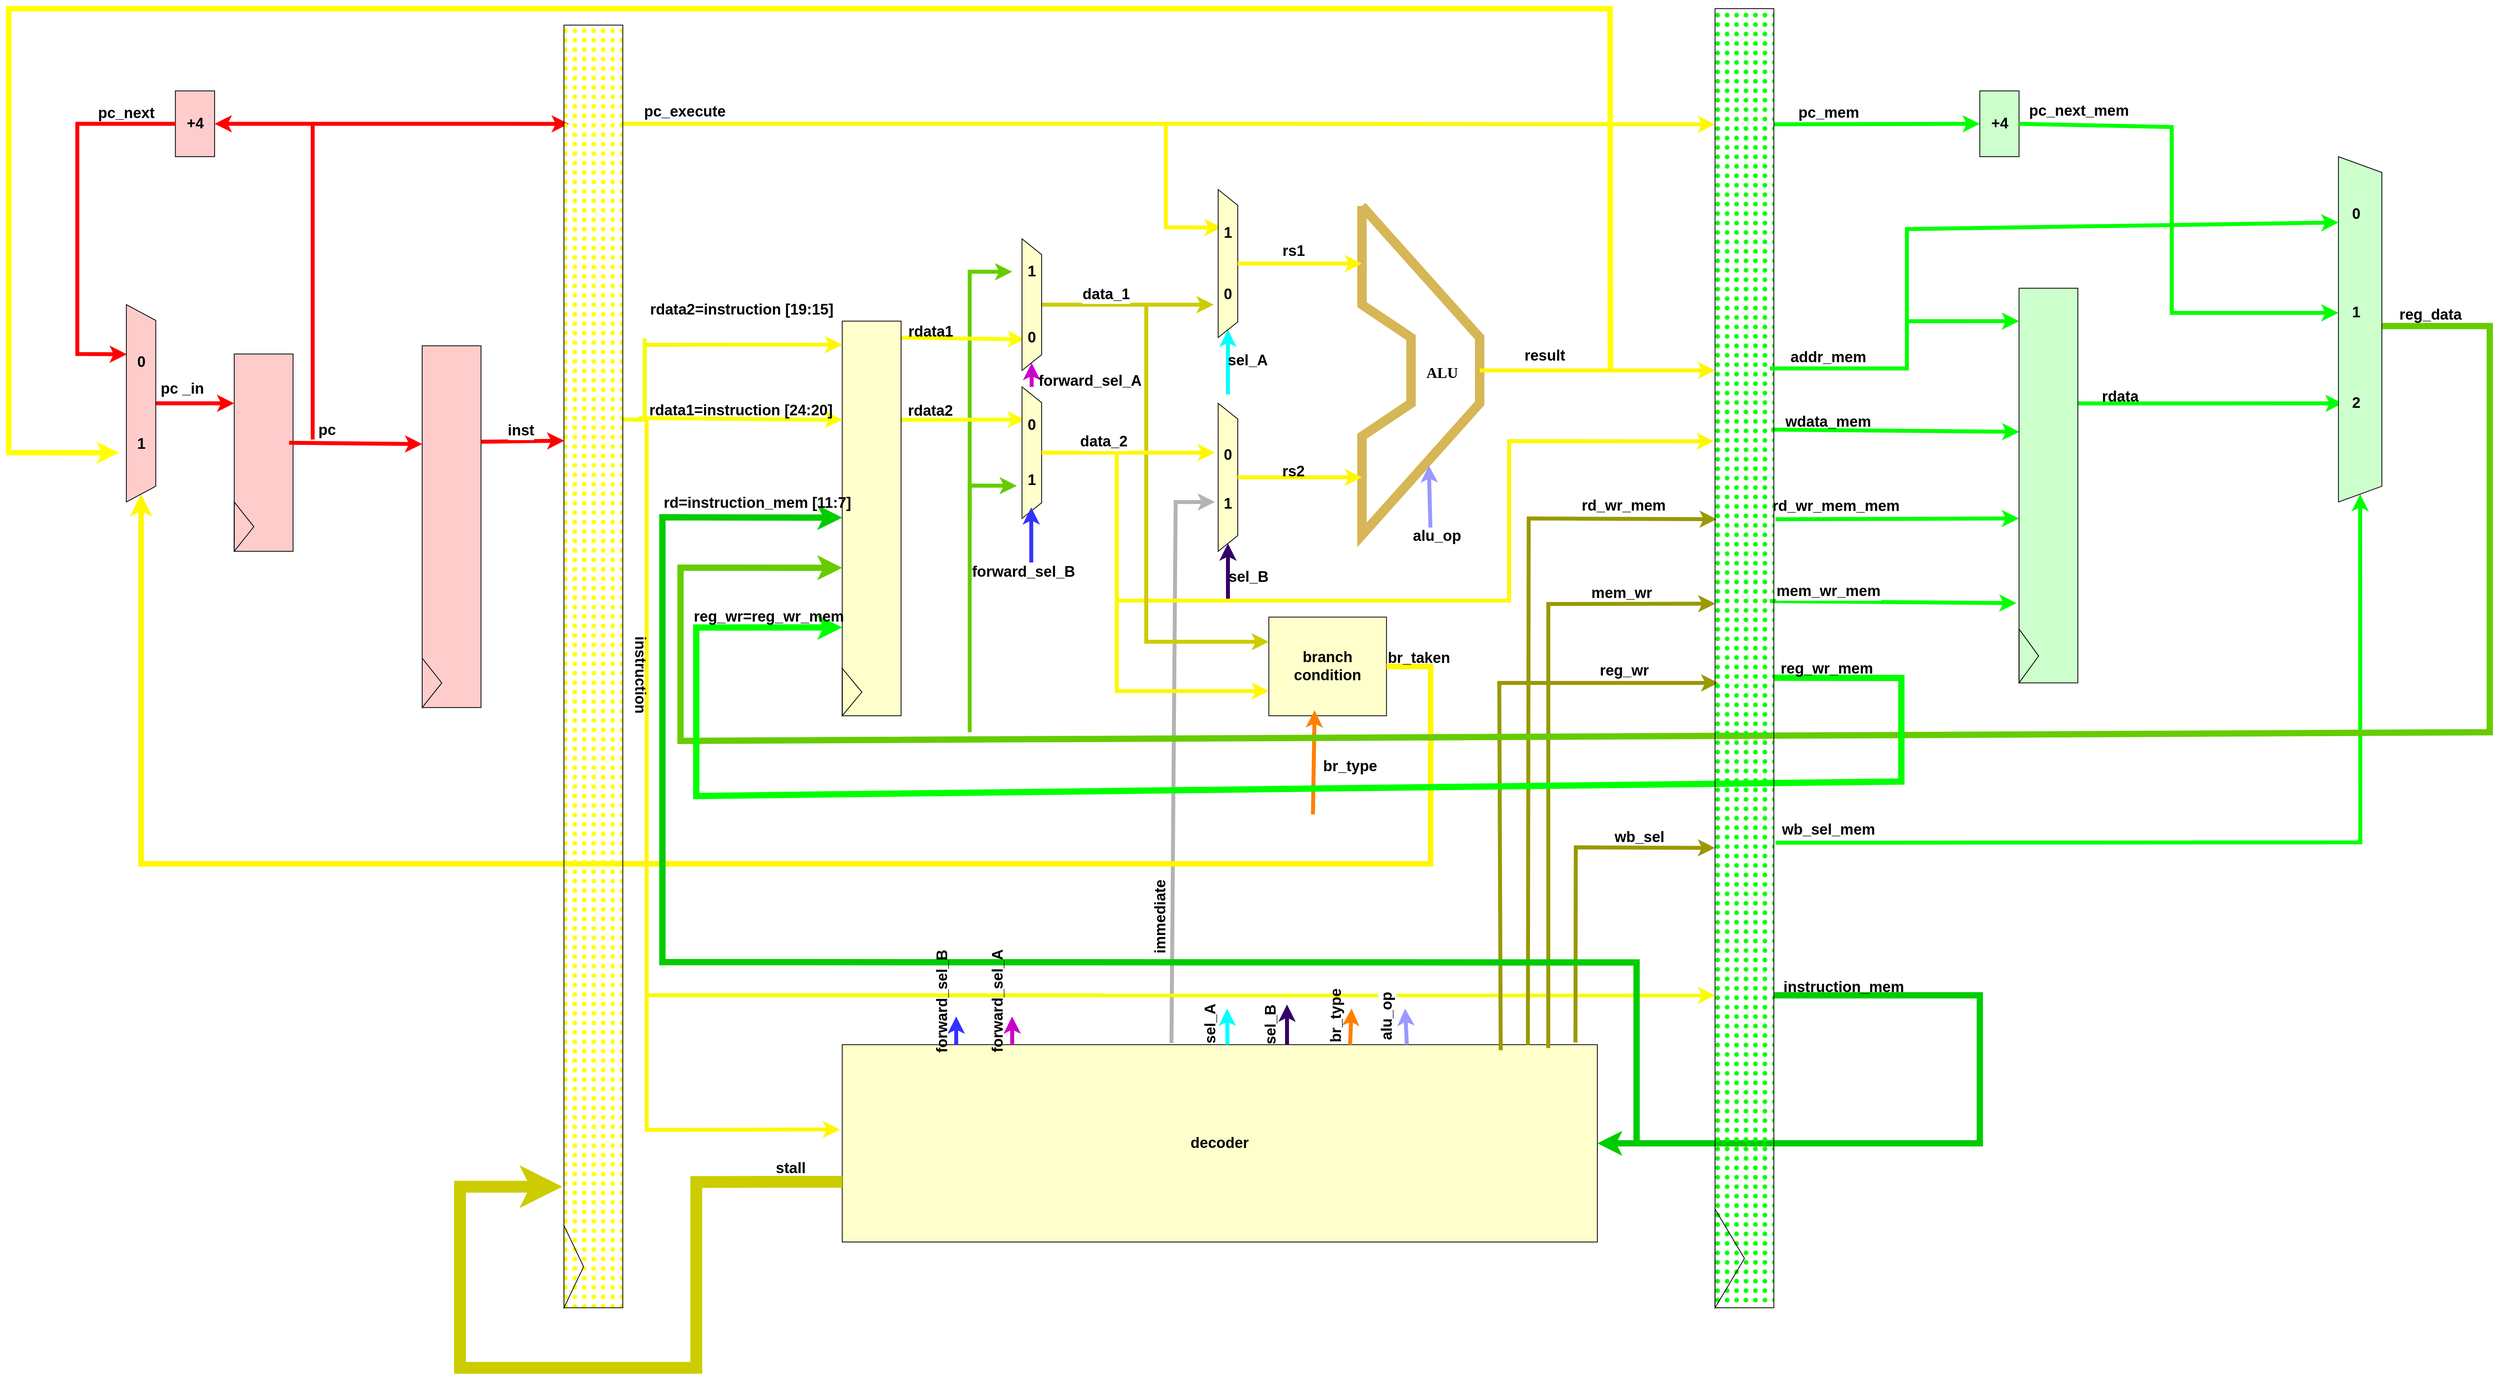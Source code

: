 <mxfile version="26.0.16">
  <diagram name="Page-1" id="EtMnzcgHfZz5ty_XabEl">
    <mxGraphModel dx="3620" dy="2247" grid="0" gridSize="10" guides="1" tooltips="1" connect="1" arrows="1" fold="1" page="1" pageScale="1" pageWidth="850" pageHeight="1100" background="none" math="0" shadow="0">
      <root>
        <mxCell id="0" />
        <mxCell id="1" parent="0" />
        <mxCell id="Np-ABr15ij-Jm8Wm-Wb1-212" value="" style="group" vertex="1" connectable="0" parent="1">
          <mxGeometry x="-1517" y="-708" width="3150" height="1726.2" as="geometry" />
        </mxCell>
        <mxCell id="Np-ABr15ij-Jm8Wm-Wb1-144" value="" style="endArrow=classic;html=1;rounded=0;entryX=1;entryY=0.5;entryDx=0;entryDy=0;strokeColor=#00FFFF;strokeWidth=5;fontSize=19;fontStyle=1" edge="1" parent="Np-ABr15ij-Jm8Wm-Wb1-212" target="Np-ABr15ij-Jm8Wm-Wb1-72">
          <mxGeometry width="50" height="50" relative="1" as="geometry">
            <mxPoint x="1548" y="490" as="sourcePoint" />
            <mxPoint x="1493" y="600" as="targetPoint" />
          </mxGeometry>
        </mxCell>
        <mxCell id="Np-ABr15ij-Jm8Wm-Wb1-163" value="sel_A" style="edgeLabel;align=center;verticalAlign=middle;resizable=0;points=[];labelBackgroundColor=none;fontSize=19;fontStyle=1;container=0;" vertex="1" connectable="0" parent="Np-ABr15ij-Jm8Wm-Wb1-144">
          <mxGeometry x="0.07" y="-6" relative="1" as="geometry">
            <mxPoint x="19" y="-2" as="offset" />
          </mxGeometry>
        </mxCell>
        <mxCell id="Np-ABr15ij-Jm8Wm-Wb1-145" value="" style="endArrow=classic;html=1;rounded=0;entryX=1;entryY=0.5;entryDx=0;entryDy=0;strokeColor=#330066;strokeWidth=5;fontSize=19;fontStyle=1" edge="1" parent="Np-ABr15ij-Jm8Wm-Wb1-212" target="Np-ABr15ij-Jm8Wm-Wb1-86">
          <mxGeometry width="50" height="50" relative="1" as="geometry">
            <mxPoint x="1548" y="750" as="sourcePoint" />
            <mxPoint x="1493" y="600" as="targetPoint" />
          </mxGeometry>
        </mxCell>
        <mxCell id="Np-ABr15ij-Jm8Wm-Wb1-165" value="sel_B" style="edgeLabel;align=center;verticalAlign=middle;resizable=0;points=[];fontSize=19;fontStyle=1;labelBackgroundColor=none;container=0;" vertex="1" connectable="0" parent="Np-ABr15ij-Jm8Wm-Wb1-145">
          <mxGeometry x="-0.155" y="-1" relative="1" as="geometry">
            <mxPoint x="25" y="-1" as="offset" />
          </mxGeometry>
        </mxCell>
        <mxCell id="Np-ABr15ij-Jm8Wm-Wb1-14" value="+4" style="rounded=0;whiteSpace=wrap;html=1;fillColor=#FFCCCC;container=0;fontSize=19;fontStyle=1" vertex="1" parent="Np-ABr15ij-Jm8Wm-Wb1-212">
          <mxGeometry x="211.66" y="104.43" width="49.802" height="83.544" as="geometry" />
        </mxCell>
        <mxCell id="Np-ABr15ij-Jm8Wm-Wb1-15" value="" style="endArrow=classic;html=1;rounded=0;entryX=1;entryY=0.5;entryDx=0;entryDy=0;strokeColor=light-dark(#FF0000,#EDEDED);strokeWidth=5;fontSize=19;fontStyle=1" edge="1" parent="Np-ABr15ij-Jm8Wm-Wb1-212" target="Np-ABr15ij-Jm8Wm-Wb1-14">
          <mxGeometry width="50" height="50" relative="1" as="geometry">
            <mxPoint x="385.968" y="547.215" as="sourcePoint" />
            <mxPoint x="460.672" y="480.38" as="targetPoint" />
            <Array as="points">
              <mxPoint x="385.968" y="547.215" />
              <mxPoint x="385.968" y="146.203" />
            </Array>
          </mxGeometry>
        </mxCell>
        <mxCell id="Np-ABr15ij-Jm8Wm-Wb1-8" value="" style="endArrow=classic;html=1;rounded=0;exitX=0;exitY=0.5;exitDx=0;exitDy=0;strokeColor=light-dark(#FF0000,#EDEDED);strokeWidth=5;fontSize=19;fontStyle=1" edge="1" parent="Np-ABr15ij-Jm8Wm-Wb1-212" source="Np-ABr15ij-Jm8Wm-Wb1-14">
          <mxGeometry width="50" height="50" relative="1" as="geometry">
            <mxPoint x="12.451" y="438.608" as="sourcePoint" />
            <mxPoint x="150" y="439" as="targetPoint" />
            <Array as="points">
              <mxPoint x="87.154" y="146.203" />
              <mxPoint x="87.154" y="438.608" />
            </Array>
          </mxGeometry>
        </mxCell>
        <mxCell id="Np-ABr15ij-Jm8Wm-Wb1-149" value="pc_next" style="edgeLabel;align=center;verticalAlign=middle;resizable=0;points=[];labelBackgroundColor=none;fontStyle=1;fontSize=19;container=0;" vertex="1" connectable="0" parent="Np-ABr15ij-Jm8Wm-Wb1-8">
          <mxGeometry x="-0.731" y="-1" relative="1" as="geometry">
            <mxPoint x="2" y="-15" as="offset" />
          </mxGeometry>
        </mxCell>
        <mxCell id="Np-ABr15ij-Jm8Wm-Wb1-17" value="" style="group;fillColor=default;container=0;fontSize=19;fontStyle=1" vertex="1" connectable="0" parent="Np-ABr15ij-Jm8Wm-Wb1-212">
          <mxGeometry x="516.7" y="438.608" width="174.308" height="459.494" as="geometry" />
        </mxCell>
        <mxCell id="Np-ABr15ij-Jm8Wm-Wb1-21" value="" style="group;fillColor=default;container=0;fontSize=19;fontStyle=1" vertex="1" connectable="0" parent="Np-ABr15ij-Jm8Wm-Wb1-212">
          <mxGeometry x="691.008" y="20.886" width="174.308" height="1629.114" as="geometry" />
        </mxCell>
        <mxCell id="Np-ABr15ij-Jm8Wm-Wb1-25" value="" style="endArrow=classic;html=1;rounded=0;entryX=0.077;entryY=0.917;entryDx=0;entryDy=0;entryPerimeter=0;strokeColor=light-dark(#FF0000,#EDEDED);strokeWidth=5;fontSize=19;fontStyle=1" edge="1" parent="Np-ABr15ij-Jm8Wm-Wb1-212" target="Np-ABr15ij-Jm8Wm-Wb1-22">
          <mxGeometry width="50" height="50" relative="1" as="geometry">
            <mxPoint x="385.968" y="146.203" as="sourcePoint" />
            <mxPoint x="784.387" y="146.203" as="targetPoint" />
          </mxGeometry>
        </mxCell>
        <mxCell id="Np-ABr15ij-Jm8Wm-Wb1-35" value="" style="endArrow=none;html=1;rounded=0;exitX=0.308;exitY=-0.033;exitDx=0;exitDy=0;exitPerimeter=0;strokeColor=light-dark(#eeff00, #ededed);strokeWidth=5;fontSize=19;fontStyle=1" edge="1" parent="Np-ABr15ij-Jm8Wm-Wb1-212">
          <mxGeometry width="50" height="50" relative="1" as="geometry">
            <mxPoint x="779.701" y="521.803" as="sourcePoint" />
            <mxPoint x="807.53" y="419.15" as="targetPoint" />
            <Array as="points">
              <mxPoint x="807.53" y="522.15" />
            </Array>
          </mxGeometry>
        </mxCell>
        <mxCell id="Np-ABr15ij-Jm8Wm-Wb1-36" value="&lt;span&gt;&lt;font&gt;decoder&lt;/font&gt;&lt;/span&gt;" style="rounded=0;whiteSpace=wrap;html=1;fillColor=#FFFFCC;container=0;fontSize=19;fontStyle=1" vertex="1" parent="Np-ABr15ij-Jm8Wm-Wb1-212">
          <mxGeometry x="1058.3" y="1315.823" width="958.696" height="250.633" as="geometry" />
        </mxCell>
        <mxCell id="Np-ABr15ij-Jm8Wm-Wb1-45" value="" style="endArrow=classic;html=1;rounded=0;strokeColor=#66CC00;strokeWidth=5;fontSize=19;fontStyle=1" edge="1" parent="Np-ABr15ij-Jm8Wm-Wb1-212" target="Np-ABr15ij-Jm8Wm-Wb1-48">
          <mxGeometry width="50" height="50" relative="1" as="geometry">
            <mxPoint x="1220.158" y="647.468" as="sourcePoint" />
            <mxPoint x="1269.96" y="229.747" as="targetPoint" />
            <Array as="points">
              <mxPoint x="1220.158" y="334.177" />
            </Array>
          </mxGeometry>
        </mxCell>
        <mxCell id="Np-ABr15ij-Jm8Wm-Wb1-46" value="" style="endArrow=classic;html=1;rounded=0;entryX=0.319;entryY=0.554;entryDx=0;entryDy=0;exitX=0.042;exitY=0;exitDx=0;exitDy=0;exitPerimeter=0;strokeColor=light-dark(#fbff00, #ededed);strokeWidth=5;entryPerimeter=0;fontSize=19;fontStyle=1" edge="1" parent="Np-ABr15ij-Jm8Wm-Wb1-212" target="Np-ABr15ij-Jm8Wm-Wb1-47" source="Np-ABr15ij-Jm8Wm-Wb1-27">
          <mxGeometry width="50" height="50" relative="1" as="geometry">
            <mxPoint x="1232.609" y="396.835" as="sourcePoint" />
            <mxPoint x="1282.411" y="355.063" as="targetPoint" />
          </mxGeometry>
        </mxCell>
        <mxCell id="Np-ABr15ij-Jm8Wm-Wb1-157" value="rdata1" style="edgeLabel;align=center;verticalAlign=middle;resizable=0;points=[];fontSize=19;fontStyle=1;labelBackgroundColor=none;container=0;" vertex="1" connectable="0" parent="Np-ABr15ij-Jm8Wm-Wb1-46">
          <mxGeometry x="-0.283" y="-1" relative="1" as="geometry">
            <mxPoint x="-19" y="-12" as="offset" />
          </mxGeometry>
        </mxCell>
        <mxCell id="Np-ABr15ij-Jm8Wm-Wb1-66" value="" style="endArrow=classic;html=1;rounded=0;exitX=0.25;exitY=0;exitDx=0;exitDy=0;strokeColor=light-dark(#fbff00, #ededed);strokeWidth=5;fontSize=19;fontStyle=1" edge="1" parent="Np-ABr15ij-Jm8Wm-Wb1-212" source="Np-ABr15ij-Jm8Wm-Wb1-27">
          <mxGeometry width="50" height="50" relative="1" as="geometry">
            <mxPoint x="1195.257" y="522.152" as="sourcePoint" />
            <mxPoint x="1290" y="522" as="targetPoint" />
          </mxGeometry>
        </mxCell>
        <mxCell id="Np-ABr15ij-Jm8Wm-Wb1-158" value="rdata2" style="edgeLabel;align=center;verticalAlign=middle;resizable=0;points=[];labelBackgroundColor=none;fontSize=19;fontStyle=1;container=0;" vertex="1" connectable="0" parent="Np-ABr15ij-Jm8Wm-Wb1-66">
          <mxGeometry x="-0.478" y="2" relative="1" as="geometry">
            <mxPoint x="-4" y="-12" as="offset" />
          </mxGeometry>
        </mxCell>
        <mxCell id="Np-ABr15ij-Jm8Wm-Wb1-74" value="" style="endArrow=classic;html=1;rounded=0;exitX=0.5;exitY=0;exitDx=0;exitDy=0;strokeColor=#CCCC00;strokeWidth=5;fontSize=19;fontStyle=1" edge="1" parent="Np-ABr15ij-Jm8Wm-Wb1-212" source="Np-ABr15ij-Jm8Wm-Wb1-44">
          <mxGeometry width="50" height="50" relative="1" as="geometry">
            <mxPoint x="1444.269" y="375.949" as="sourcePoint" />
            <mxPoint x="1530" y="376" as="targetPoint" />
          </mxGeometry>
        </mxCell>
        <mxCell id="Np-ABr15ij-Jm8Wm-Wb1-161" value="data_1" style="edgeLabel;html=1;align=center;verticalAlign=middle;resizable=0;points=[];fontStyle=1;fontSize=19;container=0;" vertex="1" connectable="0" parent="Np-ABr15ij-Jm8Wm-Wb1-74">
          <mxGeometry x="-0.159" y="1" relative="1" as="geometry">
            <mxPoint x="-3" y="-12" as="offset" />
          </mxGeometry>
        </mxCell>
        <mxCell id="Np-ABr15ij-Jm8Wm-Wb1-92" value="" style="endArrow=classic;html=1;rounded=0;exitX=0.436;exitY=-0.008;exitDx=0;exitDy=0;exitPerimeter=0;entryX=0.167;entryY=0.444;entryDx=0;entryDy=0;entryPerimeter=0;fontSize=19;strokeWidth=5;strokeColor=#B3B3B3;fontStyle=1" edge="1" parent="Np-ABr15ij-Jm8Wm-Wb1-212" source="Np-ABr15ij-Jm8Wm-Wb1-36" target="Np-ABr15ij-Jm8Wm-Wb1-88">
          <mxGeometry width="50" height="50" relative="1" as="geometry">
            <mxPoint x="1668.379" y="918.987" as="sourcePoint" />
            <mxPoint x="1481.621" y="626.582" as="targetPoint" />
            <Array as="points">
              <mxPoint x="1481.621" y="626.582" />
            </Array>
          </mxGeometry>
        </mxCell>
        <mxCell id="Np-ABr15ij-Jm8Wm-Wb1-174" value="immediate" style="edgeLabel;align=center;verticalAlign=middle;resizable=0;points=[];fontStyle=1;fontSize=19;rotation=270;labelBackgroundColor=none;container=0;" vertex="1" connectable="0" parent="Np-ABr15ij-Jm8Wm-Wb1-92">
          <mxGeometry x="-0.565" y="1" relative="1" as="geometry">
            <mxPoint x="-17" as="offset" />
          </mxGeometry>
        </mxCell>
        <mxCell id="Np-ABr15ij-Jm8Wm-Wb1-73" value="" style="endArrow=classic;html=1;rounded=0;exitX=0.077;exitY=0.033;exitDx=0;exitDy=0;exitPerimeter=0;strokeColor=#FFF700;strokeWidth=5;fontSize=19;fontStyle=1" edge="1" parent="Np-ABr15ij-Jm8Wm-Wb1-212" source="Np-ABr15ij-Jm8Wm-Wb1-22">
          <mxGeometry width="50" height="50" relative="1" as="geometry">
            <mxPoint x="1444.269" y="276.741" as="sourcePoint" />
            <mxPoint x="1540" y="278" as="targetPoint" />
            <Array as="points">
              <mxPoint x="1469.17" y="146.203" />
              <mxPoint x="1469.17" y="277.785" />
            </Array>
          </mxGeometry>
        </mxCell>
        <mxCell id="Np-ABr15ij-Jm8Wm-Wb1-152" value="pc_execute" style="edgeLabel;html=1;align=center;verticalAlign=middle;resizable=0;points=[];fontStyle=1;fontSize=19;container=0;" vertex="1" connectable="0" parent="Np-ABr15ij-Jm8Wm-Wb1-73">
          <mxGeometry x="-0.819" y="5" relative="1" as="geometry">
            <mxPoint y="-11" as="offset" />
          </mxGeometry>
        </mxCell>
        <mxCell id="Np-ABr15ij-Jm8Wm-Wb1-95" value="" style="endArrow=none;html=1;rounded=0;movable=1;resizable=1;rotatable=1;deletable=1;editable=1;locked=0;connectable=1;flowAnimation=0;shadow=0;fillColor=#fff2cc;strokeColor=#d6b656;strokeWidth=12;fontSize=19;fontStyle=1" edge="1" parent="Np-ABr15ij-Jm8Wm-Wb1-212">
          <mxGeometry width="50" height="50" relative="1" as="geometry">
            <mxPoint x="1718.182" y="250.633" as="sourcePoint" />
            <mxPoint x="1718.182" y="250.633" as="targetPoint" />
            <Array as="points">
              <mxPoint x="1867.589" y="417.722" />
              <mxPoint x="1867.589" y="501.266" />
              <mxPoint x="1718.182" y="668.354" />
              <mxPoint x="1718.182" y="543.038" />
              <mxPoint x="1780.435" y="501.266" />
              <mxPoint x="1780.435" y="417.722" />
              <mxPoint x="1718.182" y="375.949" />
            </Array>
          </mxGeometry>
        </mxCell>
        <mxCell id="Np-ABr15ij-Jm8Wm-Wb1-100" value="" style="endArrow=classic;html=1;rounded=0;entryX=0.089;entryY=1;entryDx=0;entryDy=0;entryPerimeter=0;strokeColor=#FFF700;strokeWidth=5;fontSize=19;fontStyle=1" edge="1" parent="Np-ABr15ij-Jm8Wm-Wb1-212" target="Np-ABr15ij-Jm8Wm-Wb1-97">
          <mxGeometry width="50" height="50" relative="1" as="geometry">
            <mxPoint x="1469.17" y="146.203" as="sourcePoint" />
            <mxPoint x="1494.071" y="375.949" as="targetPoint" />
          </mxGeometry>
        </mxCell>
        <mxCell id="Np-ABr15ij-Jm8Wm-Wb1-101" value="" style="endArrow=classic;html=1;rounded=0;entryX=-0.003;entryY=0.43;entryDx=0;entryDy=0;entryPerimeter=0;strokeColor=light-dark(#fff700, #ededed);strokeWidth=5;fontSize=19;fontStyle=1" edge="1" parent="Np-ABr15ij-Jm8Wm-Wb1-212" target="Np-ABr15ij-Jm8Wm-Wb1-36">
          <mxGeometry width="50" height="50" relative="1" as="geometry">
            <mxPoint x="810" y="522" as="sourcePoint" />
            <mxPoint x="1494.071" y="856.329" as="targetPoint" />
            <Array as="points">
              <mxPoint x="810" y="1424" />
            </Array>
          </mxGeometry>
        </mxCell>
        <mxCell id="Np-ABr15ij-Jm8Wm-Wb1-179" value="instruction" style="edgeLabel;align=center;verticalAlign=middle;resizable=0;points=[];rotation=90;labelBackgroundColor=none;fontSize=19;fontStyle=1;container=0;" vertex="1" connectable="0" parent="Np-ABr15ij-Jm8Wm-Wb1-101">
          <mxGeometry x="-0.435" y="-6" relative="1" as="geometry">
            <mxPoint as="offset" />
          </mxGeometry>
        </mxCell>
        <mxCell id="Np-ABr15ij-Jm8Wm-Wb1-102" value="" style="endArrow=classic;html=1;rounded=0;strokeColor=light-dark(#f8fc03, #ededed);strokeWidth=5;fontSize=19;fontStyle=1" edge="1" parent="Np-ABr15ij-Jm8Wm-Wb1-212">
          <mxGeometry width="50" height="50" relative="1" as="geometry">
            <mxPoint x="810" y="1253" as="sourcePoint" />
            <mxPoint x="2166.403" y="1253.165" as="targetPoint" />
          </mxGeometry>
        </mxCell>
        <mxCell id="Np-ABr15ij-Jm8Wm-Wb1-103" value="" style="endArrow=classic;html=1;rounded=0;entryX=0.393;entryY=0.971;entryDx=0;entryDy=0;entryPerimeter=0;exitX=0.908;exitY=0.001;exitDx=0;exitDy=0;exitPerimeter=0;strokeColor=#999900;strokeWidth=5;fontSize=19;fontStyle=1" edge="1" parent="Np-ABr15ij-Jm8Wm-Wb1-212" source="Np-ABr15ij-Jm8Wm-Wb1-36" target="Np-ABr15ij-Jm8Wm-Wb1-97">
          <mxGeometry width="50" height="50" relative="1" as="geometry">
            <mxPoint x="1929.842" y="1309.557" as="sourcePoint" />
            <mxPoint x="1842.688" y="856.329" as="targetPoint" />
            <Array as="points">
              <mxPoint x="1929.842" y="647.468" />
            </Array>
          </mxGeometry>
        </mxCell>
        <mxCell id="Np-ABr15ij-Jm8Wm-Wb1-175" value="rd_wr_mem" style="edgeLabel;align=center;verticalAlign=middle;resizable=0;points=[];labelBackgroundColor=none;fontStyle=1;fontSize=19;container=0;" vertex="1" connectable="0" parent="Np-ABr15ij-Jm8Wm-Wb1-103">
          <mxGeometry x="0.735" relative="1" as="geometry">
            <mxPoint x="2" y="-19" as="offset" />
          </mxGeometry>
        </mxCell>
        <mxCell id="Np-ABr15ij-Jm8Wm-Wb1-104" value="" style="endArrow=classic;html=1;rounded=0;entryX=0.458;entryY=0.995;entryDx=0;entryDy=0;entryPerimeter=0;strokeColor=#999900;strokeWidth=5;exitX=0.935;exitY=0.017;exitDx=0;exitDy=0;exitPerimeter=0;fontSize=19;fontStyle=1" edge="1" parent="Np-ABr15ij-Jm8Wm-Wb1-212" source="Np-ABr15ij-Jm8Wm-Wb1-36" target="Np-ABr15ij-Jm8Wm-Wb1-97">
          <mxGeometry width="50" height="50" relative="1" as="geometry">
            <mxPoint x="1955" y="1310" as="sourcePoint" />
            <mxPoint x="2166.403" y="835.443" as="targetPoint" />
            <Array as="points">
              <mxPoint x="1954.743" y="756.076" />
            </Array>
          </mxGeometry>
        </mxCell>
        <mxCell id="Np-ABr15ij-Jm8Wm-Wb1-176" value="mem_wr" style="edgeLabel;align=center;verticalAlign=middle;resizable=0;points=[];labelBackgroundColor=none;fontSize=19;fontStyle=1;container=0;" vertex="1" connectable="0" parent="Np-ABr15ij-Jm8Wm-Wb1-104">
          <mxGeometry x="0.66" y="4" relative="1" as="geometry">
            <mxPoint x="13" y="-12" as="offset" />
          </mxGeometry>
        </mxCell>
        <mxCell id="Np-ABr15ij-Jm8Wm-Wb1-109" value="" style="endArrow=classic;html=1;rounded=0;entryX=0.333;entryY=1.019;entryDx=0;entryDy=0;entryPerimeter=0;strokeColor=#FFF700;strokeWidth=5;fontSize=19;fontStyle=1" edge="1" parent="Np-ABr15ij-Jm8Wm-Wb1-212" target="Np-ABr15ij-Jm8Wm-Wb1-97">
          <mxGeometry width="50" height="50" relative="1" as="geometry">
            <mxPoint x="1406.917" y="563.924" as="sourcePoint" />
            <mxPoint x="2166.403" y="668.354" as="targetPoint" />
            <Array as="points">
              <mxPoint x="1406.917" y="751.899" />
              <mxPoint x="1904.941" y="751.899" />
              <mxPoint x="1904.941" y="549.304" />
            </Array>
          </mxGeometry>
        </mxCell>
        <mxCell id="Np-ABr15ij-Jm8Wm-Wb1-107" value="" style="endArrow=classic;html=1;rounded=0;strokeColor=#00FF00;strokeWidth=5;fontSize=19;fontStyle=1" edge="1" parent="Np-ABr15ij-Jm8Wm-Wb1-212">
          <mxGeometry width="50" height="50" relative="1" as="geometry">
            <mxPoint x="2410" y="397" as="sourcePoint" />
            <mxPoint x="2552.372" y="396.835" as="targetPoint" />
          </mxGeometry>
        </mxCell>
        <mxCell id="Np-ABr15ij-Jm8Wm-Wb1-110" value="" style="endArrow=classic;html=1;rounded=0;exitX=0.324;exitY=0.043;exitDx=0;exitDy=0;exitPerimeter=0;entryX=0.364;entryY=0.995;entryDx=0;entryDy=0;entryPerimeter=0;strokeColor=#00FF00;strokeWidth=5;fontSize=19;fontStyle=1" edge="1" parent="Np-ABr15ij-Jm8Wm-Wb1-212" source="Np-ABr15ij-Jm8Wm-Wb1-97" target="Np-ABr15ij-Jm8Wm-Wb1-106">
          <mxGeometry width="50" height="50" relative="1" as="geometry">
            <mxPoint x="2402.964" y="584.81" as="sourcePoint" />
            <mxPoint x="2548.636" y="572.278" as="targetPoint" />
            <Array as="points" />
          </mxGeometry>
        </mxCell>
        <mxCell id="Np-ABr15ij-Jm8Wm-Wb1-182" value="wdata_mem" style="edgeLabel;align=center;verticalAlign=middle;resizable=0;points=[];labelBackgroundColor=none;fontSize=19;fontStyle=1;container=0;" vertex="1" connectable="0" parent="Np-ABr15ij-Jm8Wm-Wb1-110">
          <mxGeometry x="-0.593" y="2" relative="1" as="geometry">
            <mxPoint x="8" y="-11" as="offset" />
          </mxGeometry>
        </mxCell>
        <mxCell id="Np-ABr15ij-Jm8Wm-Wb1-111" value="" style="endArrow=classic;html=1;rounded=0;exitX=0.393;exitY=-0.029;exitDx=0;exitDy=0;exitPerimeter=0;strokeColor=#00FF00;strokeWidth=5;fontSize=19;fontStyle=1" edge="1" parent="Np-ABr15ij-Jm8Wm-Wb1-212" source="Np-ABr15ij-Jm8Wm-Wb1-97">
          <mxGeometry width="50" height="50" relative="1" as="geometry">
            <mxPoint x="2253.557" y="1023.418" as="sourcePoint" />
            <mxPoint x="2552.372" y="647.468" as="targetPoint" />
            <Array as="points" />
          </mxGeometry>
        </mxCell>
        <mxCell id="Np-ABr15ij-Jm8Wm-Wb1-183" value="rd_wr_mem_mem" style="edgeLabel;align=center;verticalAlign=middle;resizable=0;points=[];fontSize=19;fontStyle=1;labelBackgroundColor=none;container=0;" vertex="1" connectable="0" parent="Np-ABr15ij-Jm8Wm-Wb1-111">
          <mxGeometry x="-0.698" y="4" relative="1" as="geometry">
            <mxPoint x="30" y="-15" as="offset" />
          </mxGeometry>
        </mxCell>
        <mxCell id="Np-ABr15ij-Jm8Wm-Wb1-112" value="" style="endArrow=classic;html=1;rounded=0;exitX=0.456;exitY=0.067;exitDx=0;exitDy=0;exitPerimeter=0;entryX=0.798;entryY=1.043;entryDx=0;entryDy=0;entryPerimeter=0;strokeColor=#00FF00;strokeWidth=5;fontSize=19;fontStyle=1" edge="1" parent="Np-ABr15ij-Jm8Wm-Wb1-212" source="Np-ABr15ij-Jm8Wm-Wb1-97" target="Np-ABr15ij-Jm8Wm-Wb1-106">
          <mxGeometry width="50" height="50" relative="1" as="geometry">
            <mxPoint x="1929.842" y="751.899" as="sourcePoint" />
            <mxPoint x="2552.372" y="710.127" as="targetPoint" />
            <Array as="points" />
          </mxGeometry>
        </mxCell>
        <mxCell id="Np-ABr15ij-Jm8Wm-Wb1-184" value="mem_wr_mem" style="edgeLabel;html=1;align=center;verticalAlign=middle;resizable=0;points=[];fontSize=19;fontStyle=1;container=0;" vertex="1" connectable="0" parent="Np-ABr15ij-Jm8Wm-Wb1-112">
          <mxGeometry x="-0.47" y="2" relative="1" as="geometry">
            <mxPoint x="-9" y="-11" as="offset" />
          </mxGeometry>
        </mxCell>
        <mxCell id="Np-ABr15ij-Jm8Wm-Wb1-113" value="" style="endArrow=classic;html=1;rounded=0;entryX=1;entryY=0.5;entryDx=0;entryDy=0;strokeColor=light-dark(#00CC00,#EDEDED);strokeWidth=8;fontSize=19;fontStyle=1" edge="1" parent="Np-ABr15ij-Jm8Wm-Wb1-212" target="Np-ABr15ij-Jm8Wm-Wb1-36">
          <mxGeometry width="50" height="50" relative="1" as="geometry">
            <mxPoint x="2241.107" y="1253.165" as="sourcePoint" />
            <mxPoint x="2303.36" y="1148.734" as="targetPoint" />
            <Array as="points">
              <mxPoint x="2502.569" y="1253.165" />
              <mxPoint x="2502.569" y="1441.139" />
            </Array>
          </mxGeometry>
        </mxCell>
        <mxCell id="Np-ABr15ij-Jm8Wm-Wb1-190" value="instruction_mem" style="edgeLabel;align=center;verticalAlign=middle;resizable=0;points=[];labelBackgroundColor=none;fontSize=19;fontStyle=1;container=0;" vertex="1" connectable="0" parent="Np-ABr15ij-Jm8Wm-Wb1-113">
          <mxGeometry x="-0.849" y="2" relative="1" as="geometry">
            <mxPoint x="18" y="-11" as="offset" />
          </mxGeometry>
        </mxCell>
        <mxCell id="Np-ABr15ij-Jm8Wm-Wb1-119" value="" style="endArrow=classic;rounded=0;exitX=0.292;exitY=0.019;exitDx=0;exitDy=0;exitPerimeter=0;strokeColor=#00FF00;strokeWidth=5;labelBackgroundColor=none;fontSize=19;fontStyle=1" edge="1" parent="Np-ABr15ij-Jm8Wm-Wb1-212" source="Np-ABr15ij-Jm8Wm-Wb1-106">
          <mxGeometry width="50" height="50" relative="1" as="geometry">
            <mxPoint x="2776.482" y="501.266" as="sourcePoint" />
            <mxPoint x="2963.241" y="501.266" as="targetPoint" />
          </mxGeometry>
        </mxCell>
        <mxCell id="Np-ABr15ij-Jm8Wm-Wb1-188" value="rdata" style="edgeLabel;align=center;verticalAlign=middle;resizable=0;points=[];labelBackgroundColor=none;fontSize=19;fontStyle=1;container=0;" vertex="1" connectable="0" parent="Np-ABr15ij-Jm8Wm-Wb1-119">
          <mxGeometry x="-0.634" y="3" relative="1" as="geometry">
            <mxPoint x="-7" y="-8" as="offset" />
          </mxGeometry>
        </mxCell>
        <mxCell id="Np-ABr15ij-Jm8Wm-Wb1-126" value="+4" style="rounded=0;whiteSpace=wrap;html=1;fillColor=#CCFFCC;container=0;fontSize=19;fontStyle=1" vertex="1" parent="Np-ABr15ij-Jm8Wm-Wb1-212">
          <mxGeometry x="2502.569" y="104.43" width="49.802" height="83.544" as="geometry" />
        </mxCell>
        <mxCell id="Np-ABr15ij-Jm8Wm-Wb1-127" value="" style="endArrow=classic;html=1;rounded=0;entryX=0;entryY=0.5;entryDx=0;entryDy=0;exitX=0.089;exitY=0;exitDx=0;exitDy=0;exitPerimeter=0;strokeColor=#00FF00;strokeWidth=5;fontSize=19;fontStyle=1" edge="1" parent="Np-ABr15ij-Jm8Wm-Wb1-212" source="Np-ABr15ij-Jm8Wm-Wb1-97" target="Np-ABr15ij-Jm8Wm-Wb1-126">
          <mxGeometry width="50" height="50" relative="1" as="geometry">
            <mxPoint x="1917.391" y="689.241" as="sourcePoint" />
            <mxPoint x="1979.644" y="584.81" as="targetPoint" />
          </mxGeometry>
        </mxCell>
        <mxCell id="Np-ABr15ij-Jm8Wm-Wb1-180" value="pc_mem" style="edgeLabel;align=center;verticalAlign=middle;resizable=0;points=[];fontSize=19;fontStyle=1;labelBackgroundColor=none;container=0;" vertex="1" connectable="0" parent="Np-ABr15ij-Jm8Wm-Wb1-127">
          <mxGeometry x="-0.256" y="3" relative="1" as="geometry">
            <mxPoint x="-28" y="-14" as="offset" />
          </mxGeometry>
        </mxCell>
        <mxCell id="Np-ABr15ij-Jm8Wm-Wb1-128" value="" style="endArrow=classic;html=1;rounded=0;exitX=0.971;exitY=-0.011;exitDx=0;exitDy=0;exitPerimeter=0;entryX=0.646;entryY=1;entryDx=0;entryDy=0;entryPerimeter=0;strokeColor=#999900;strokeWidth=5;fontSize=19;fontStyle=1" edge="1" parent="Np-ABr15ij-Jm8Wm-Wb1-212" source="Np-ABr15ij-Jm8Wm-Wb1-36" target="Np-ABr15ij-Jm8Wm-Wb1-97">
          <mxGeometry width="50" height="50" relative="1" as="geometry">
            <mxPoint x="2266.008" y="731.013" as="sourcePoint" />
            <mxPoint x="2328.261" y="626.582" as="targetPoint" />
            <Array as="points">
              <mxPoint x="1989.605" y="1065.19" />
            </Array>
          </mxGeometry>
        </mxCell>
        <mxCell id="Np-ABr15ij-Jm8Wm-Wb1-178" value="wb_sel" style="edgeLabel;align=center;verticalAlign=middle;resizable=0;points=[];labelBackgroundColor=none;fontSize=19;fontStyle=1;container=0;" vertex="1" connectable="0" parent="Np-ABr15ij-Jm8Wm-Wb1-128">
          <mxGeometry x="0.656" y="6" relative="1" as="geometry">
            <mxPoint x="-23" y="-10" as="offset" />
          </mxGeometry>
        </mxCell>
        <mxCell id="Np-ABr15ij-Jm8Wm-Wb1-129" value="" style="endArrow=classic;html=1;rounded=0;exitX=0.642;exitY=-0.029;exitDx=0;exitDy=0;exitPerimeter=0;entryX=1;entryY=0.5;entryDx=0;entryDy=0;strokeColor=#00FF00;strokeWidth=5;fontSize=19;fontStyle=1" edge="1" parent="Np-ABr15ij-Jm8Wm-Wb1-212" source="Np-ABr15ij-Jm8Wm-Wb1-97" target="Np-ABr15ij-Jm8Wm-Wb1-117">
          <mxGeometry width="50" height="50" relative="1" as="geometry">
            <mxPoint x="2266.008" y="731.013" as="sourcePoint" />
            <mxPoint x="2328.261" y="626.582" as="targetPoint" />
            <Array as="points">
              <mxPoint x="2985.652" y="1058.924" />
            </Array>
          </mxGeometry>
        </mxCell>
        <mxCell id="Np-ABr15ij-Jm8Wm-Wb1-191" value="wb_sel_mem" style="edgeLabel;align=center;verticalAlign=middle;resizable=0;points=[];fontSize=19;labelBackgroundColor=none;fontStyle=1;container=0;" vertex="1" connectable="0" parent="Np-ABr15ij-Jm8Wm-Wb1-129">
          <mxGeometry x="-0.907" y="3" relative="1" as="geometry">
            <mxPoint x="12" y="-16" as="offset" />
          </mxGeometry>
        </mxCell>
        <mxCell id="Np-ABr15ij-Jm8Wm-Wb1-130" value="" style="endArrow=classic;html=1;rounded=0;exitX=0.872;exitY=0.028;exitDx=0;exitDy=0;exitPerimeter=0;entryX=0.519;entryY=0.944;entryDx=0;entryDy=0;entryPerimeter=0;strokeColor=#999900;strokeWidth=5;fontSize=19;fontStyle=1" edge="1" parent="Np-ABr15ij-Jm8Wm-Wb1-212" source="Np-ABr15ij-Jm8Wm-Wb1-36" target="Np-ABr15ij-Jm8Wm-Wb1-97">
          <mxGeometry width="50" height="50" relative="1" as="geometry">
            <mxPoint x="1070.751" y="751.899" as="sourcePoint" />
            <mxPoint x="1133.004" y="647.468" as="targetPoint" />
            <Array as="points">
              <mxPoint x="1892.49" y="856.329" />
            </Array>
          </mxGeometry>
        </mxCell>
        <mxCell id="Np-ABr15ij-Jm8Wm-Wb1-177" value="reg_wr" style="edgeLabel;align=center;verticalAlign=middle;resizable=0;points=[];labelBackgroundColor=none;fontSize=19;fontStyle=1;container=0;" vertex="1" connectable="0" parent="Np-ABr15ij-Jm8Wm-Wb1-130">
          <mxGeometry x="0.69" y="1" relative="1" as="geometry">
            <mxPoint x="-4" y="-17" as="offset" />
          </mxGeometry>
        </mxCell>
        <mxCell id="Np-ABr15ij-Jm8Wm-Wb1-131" value="&lt;span&gt;&lt;font&gt;branch condition&lt;/font&gt;&lt;/span&gt;" style="rounded=0;whiteSpace=wrap;html=1;fillColor=#FFFFCC;container=0;fontSize=19;fontStyle=1" vertex="1" parent="Np-ABr15ij-Jm8Wm-Wb1-212">
          <mxGeometry x="1599.901" y="772.785" width="149.407" height="125.316" as="geometry" />
        </mxCell>
        <mxCell id="Np-ABr15ij-Jm8Wm-Wb1-132" value="" style="endArrow=classic;html=1;rounded=0;entryX=0;entryY=0.75;entryDx=0;entryDy=0;strokeColor=#FFF700;strokeWidth=5;fontSize=19;fontStyle=1" edge="1" parent="Np-ABr15ij-Jm8Wm-Wb1-212" target="Np-ABr15ij-Jm8Wm-Wb1-131">
          <mxGeometry width="50" height="50" relative="1" as="geometry">
            <mxPoint x="1406.917" y="751.899" as="sourcePoint" />
            <mxPoint x="1792.885" y="647.468" as="targetPoint" />
            <Array as="points">
              <mxPoint x="1406.917" y="866.772" />
            </Array>
          </mxGeometry>
        </mxCell>
        <mxCell id="Np-ABr15ij-Jm8Wm-Wb1-133" value="" style="endArrow=classic;html=1;rounded=0;entryX=0;entryY=0.25;entryDx=0;entryDy=0;strokeColor=#CCCC00;strokeWidth=5;fontSize=19;fontStyle=1" edge="1" parent="Np-ABr15ij-Jm8Wm-Wb1-212" target="Np-ABr15ij-Jm8Wm-Wb1-131">
          <mxGeometry width="50" height="50" relative="1" as="geometry">
            <mxPoint x="1444.269" y="375.949" as="sourcePoint" />
            <mxPoint x="1792.885" y="647.468" as="targetPoint" />
            <Array as="points">
              <mxPoint x="1444.269" y="804.114" />
            </Array>
          </mxGeometry>
        </mxCell>
        <mxCell id="Np-ABr15ij-Jm8Wm-Wb1-134" value="" style="endArrow=classic;html=1;rounded=0;entryX=0.389;entryY=0.944;entryDx=0;entryDy=0;entryPerimeter=0;strokeColor=#FF8000;strokeWidth=5;fontSize=19;fontStyle=1" edge="1" parent="Np-ABr15ij-Jm8Wm-Wb1-212" target="Np-ABr15ij-Jm8Wm-Wb1-131">
          <mxGeometry width="50" height="50" relative="1" as="geometry">
            <mxPoint x="1655.929" y="1023.418" as="sourcePoint" />
            <mxPoint x="2203.755" y="647.468" as="targetPoint" />
          </mxGeometry>
        </mxCell>
        <mxCell id="Np-ABr15ij-Jm8Wm-Wb1-171" value="br_type" style="edgeLabel;align=center;verticalAlign=middle;resizable=0;points=[];fontStyle=1;fontSize=19;labelBackgroundColor=none;container=0;" vertex="1" connectable="0" parent="Np-ABr15ij-Jm8Wm-Wb1-134">
          <mxGeometry x="-0.042" relative="1" as="geometry">
            <mxPoint x="46" as="offset" />
          </mxGeometry>
        </mxCell>
        <mxCell id="Np-ABr15ij-Jm8Wm-Wb1-135" value="" style="endArrow=classic;html=1;rounded=0;entryX=1;entryY=0.5;entryDx=0;entryDy=0;exitX=1;exitY=0.5;exitDx=0;exitDy=0;strokeColor=#FFF700;strokeWidth=7;fontSize=19;fontStyle=1" edge="1" parent="Np-ABr15ij-Jm8Wm-Wb1-212" source="Np-ABr15ij-Jm8Wm-Wb1-131" target="Np-ABr15ij-Jm8Wm-Wb1-7">
          <mxGeometry width="50" height="50" relative="1" as="geometry">
            <mxPoint x="2141.502" y="751.899" as="sourcePoint" />
            <mxPoint x="2203.755" y="647.468" as="targetPoint" />
            <Array as="points">
              <mxPoint x="1805.336" y="835.443" />
              <mxPoint x="1805.336" y="1086.076" />
              <mxPoint x="168.083" y="1086.076" />
            </Array>
          </mxGeometry>
        </mxCell>
        <mxCell id="Np-ABr15ij-Jm8Wm-Wb1-172" value="br_taken" style="edgeLabel;align=center;verticalAlign=middle;resizable=0;points=[];fontStyle=1;fontSize=19;labelBackgroundColor=none;container=0;" vertex="1" connectable="0" parent="Np-ABr15ij-Jm8Wm-Wb1-135">
          <mxGeometry x="-0.976" y="4" relative="1" as="geometry">
            <mxPoint x="12" y="-9" as="offset" />
          </mxGeometry>
        </mxCell>
        <mxCell id="Np-ABr15ij-Jm8Wm-Wb1-1" value="" style="rounded=0;whiteSpace=wrap;html=1;direction=south;fillColor=#FFCCCC;container=0;fontSize=19;fontStyle=1" vertex="1" parent="Np-ABr15ij-Jm8Wm-Wb1-212">
          <mxGeometry x="286.364" y="438.608" width="74.704" height="250.633" as="geometry" />
        </mxCell>
        <mxCell id="Np-ABr15ij-Jm8Wm-Wb1-2" value="" style="endArrow=classic;html=1;rounded=0;strokeColor=light-dark(#FF0000,#EDEDED);strokeWidth=5;fontSize=19;fontStyle=1" edge="1" parent="Np-ABr15ij-Jm8Wm-Wb1-212">
          <mxGeometry width="50" height="50" relative="1" as="geometry">
            <mxPoint x="186.759" y="501.266" as="sourcePoint" />
            <mxPoint x="286.364" y="501.266" as="targetPoint" />
          </mxGeometry>
        </mxCell>
        <mxCell id="Np-ABr15ij-Jm8Wm-Wb1-147" value="pc _in" style="edgeLabel;align=center;verticalAlign=middle;resizable=0;points=[];labelBackgroundColor=none;fontSize=19;fontStyle=1;container=0;" vertex="1" connectable="0" parent="Np-ABr15ij-Jm8Wm-Wb1-2">
          <mxGeometry x="-0.011" y="4" relative="1" as="geometry">
            <mxPoint x="-16" y="-17" as="offset" />
          </mxGeometry>
        </mxCell>
        <mxCell id="Np-ABr15ij-Jm8Wm-Wb1-3" value="" style="triangle;whiteSpace=wrap;html=1;fillColor=none;container=0;fontSize=19;fontStyle=1" vertex="1" parent="Np-ABr15ij-Jm8Wm-Wb1-212">
          <mxGeometry x="286.364" y="626.582" width="24.901" height="62.658" as="geometry" />
        </mxCell>
        <mxCell id="Np-ABr15ij-Jm8Wm-Wb1-7" value="" style="shape=trapezoid;perimeter=trapezoidPerimeter;whiteSpace=wrap;html=1;fixedSize=1;direction=south;fillColor=#FFCCCC;container=0;fontSize=19;fontStyle=1" vertex="1" parent="Np-ABr15ij-Jm8Wm-Wb1-212">
          <mxGeometry x="149.407" y="375.949" width="37.352" height="250.633" as="geometry" />
        </mxCell>
        <mxCell id="Np-ABr15ij-Jm8Wm-Wb1-9" value="" style="endArrow=classic;html=1;rounded=0;strokeColor=#FFFF00;strokeWidth=7;fontSize=19;fontStyle=1" edge="1" parent="Np-ABr15ij-Jm8Wm-Wb1-212">
          <mxGeometry width="50" height="50" relative="1" as="geometry">
            <mxPoint x="2033.597" y="459.494" as="sourcePoint" />
            <mxPoint x="140" y="564" as="targetPoint" />
            <Array as="points">
              <mxPoint x="2033.182" />
              <mxPoint />
              <mxPoint y="563.924" />
            </Array>
          </mxGeometry>
        </mxCell>
        <mxCell id="Np-ABr15ij-Jm8Wm-Wb1-10" value="0" style="text;html=1;align=center;verticalAlign=middle;whiteSpace=wrap;rounded=0;container=0;fontSize=19;fontStyle=1" vertex="1" parent="Np-ABr15ij-Jm8Wm-Wb1-212">
          <mxGeometry x="130.731" y="417.722" width="74.704" height="62.658" as="geometry" />
        </mxCell>
        <mxCell id="Np-ABr15ij-Jm8Wm-Wb1-11" value="1" style="text;html=1;align=center;verticalAlign=middle;whiteSpace=wrap;rounded=0;container=0;fontSize=19;fontStyle=1" vertex="1" parent="Np-ABr15ij-Jm8Wm-Wb1-212">
          <mxGeometry x="130.731" y="522.152" width="74.704" height="62.658" as="geometry" />
        </mxCell>
        <mxCell id="Np-ABr15ij-Jm8Wm-Wb1-18" value="" style="rounded=0;whiteSpace=wrap;html=1;direction=south;fillColor=#FFCCCC;container=0;fontSize=19;fontStyle=1" vertex="1" parent="Np-ABr15ij-Jm8Wm-Wb1-212">
          <mxGeometry x="525.004" y="428.168" width="74.704" height="459.494" as="geometry" />
        </mxCell>
        <mxCell id="Np-ABr15ij-Jm8Wm-Wb1-19" value="" style="endArrow=classic;html=1;rounded=0;exitX=0.45;exitY=0.067;exitDx=0;exitDy=0;exitPerimeter=0;strokeColor=light-dark(#FF0000,#EDEDED);strokeWidth=5;fontSize=19;fontStyle=1" edge="1" parent="Np-ABr15ij-Jm8Wm-Wb1-212" source="Np-ABr15ij-Jm8Wm-Wb1-1">
          <mxGeometry width="50" height="50" relative="1" as="geometry">
            <mxPoint x="516.7" y="553.481" as="sourcePoint" />
            <mxPoint x="525" y="553" as="targetPoint" />
          </mxGeometry>
        </mxCell>
        <mxCell id="Np-ABr15ij-Jm8Wm-Wb1-148" value="pc" style="edgeLabel;align=center;verticalAlign=middle;resizable=0;points=[];labelBackgroundColor=none;fontSize=19;fontStyle=1;container=0;" vertex="1" connectable="0" parent="Np-ABr15ij-Jm8Wm-Wb1-19">
          <mxGeometry x="-0.432" y="1" relative="1" as="geometry">
            <mxPoint y="-18" as="offset" />
          </mxGeometry>
        </mxCell>
        <mxCell id="Np-ABr15ij-Jm8Wm-Wb1-20" value="" style="triangle;whiteSpace=wrap;html=1;fillColor=#FFCCCC;container=0;fontSize=19;fontStyle=1" vertex="1" parent="Np-ABr15ij-Jm8Wm-Wb1-212">
          <mxGeometry x="525.004" y="825.003" width="24.901" height="62.658" as="geometry" />
        </mxCell>
        <mxCell id="Np-ABr15ij-Jm8Wm-Wb1-22" value="" style="rounded=0;whiteSpace=wrap;html=1;direction=south;fillColor=#FFFF00;fillStyle=dots;container=0;fontSize=19;fontStyle=1" vertex="1" parent="Np-ABr15ij-Jm8Wm-Wb1-212">
          <mxGeometry x="705.003" y="20.886" width="74.704" height="1629.114" as="geometry" />
        </mxCell>
        <mxCell id="Np-ABr15ij-Jm8Wm-Wb1-23" value="" style="endArrow=classic;html=1;rounded=0;strokeColor=light-dark(#FF0000,#EDEDED);strokeWidth=5;entryX=0.324;entryY=0.994;entryDx=0;entryDy=0;entryPerimeter=0;fontSize=19;fontStyle=1" edge="1" parent="Np-ABr15ij-Jm8Wm-Wb1-212" target="Np-ABr15ij-Jm8Wm-Wb1-22">
          <mxGeometry width="50" height="50" relative="1" as="geometry">
            <mxPoint x="599.998" y="550.002" as="sourcePoint" />
            <mxPoint x="699.603" y="550.002" as="targetPoint" />
          </mxGeometry>
        </mxCell>
        <mxCell id="Np-ABr15ij-Jm8Wm-Wb1-150" value="inst" style="edgeLabel;html=1;align=center;verticalAlign=middle;resizable=0;points=[];fontStyle=1;fontSize=19;container=0;" vertex="1" connectable="0" parent="Np-ABr15ij-Jm8Wm-Wb1-23">
          <mxGeometry x="-0.042" y="3" relative="1" as="geometry">
            <mxPoint x="-1" y="-11" as="offset" />
          </mxGeometry>
        </mxCell>
        <mxCell id="Np-ABr15ij-Jm8Wm-Wb1-24" value="" style="triangle;whiteSpace=wrap;html=1;fillColor=none;container=0;fontSize=19;fontStyle=1" vertex="1" parent="Np-ABr15ij-Jm8Wm-Wb1-212">
          <mxGeometry x="705.003" y="1545.57" width="24.901" height="104.43" as="geometry" />
        </mxCell>
        <mxCell id="Np-ABr15ij-Jm8Wm-Wb1-27" value="" style="rounded=0;whiteSpace=wrap;html=1;direction=south;container=0;fillColor=#FFFFCC;fontSize=19;fontStyle=1" vertex="1" parent="Np-ABr15ij-Jm8Wm-Wb1-212">
          <mxGeometry x="1058.3" y="396.835" width="74.704" height="501.266" as="geometry" />
        </mxCell>
        <mxCell id="Np-ABr15ij-Jm8Wm-Wb1-28" value="" style="endArrow=classic;html=1;rounded=0;strokeColor=light-dark(#fbff00, #ededed);strokeWidth=5;fontSize=19;fontStyle=1" edge="1" parent="Np-ABr15ij-Jm8Wm-Wb1-212">
          <mxGeometry width="50" height="50" relative="1" as="geometry">
            <mxPoint x="800" y="520" as="sourcePoint" />
            <mxPoint x="1058.3" y="522.142" as="targetPoint" />
          </mxGeometry>
        </mxCell>
        <mxCell id="Np-ABr15ij-Jm8Wm-Wb1-153" value="rdata1=instruction [24:20]" style="edgeLabel;align=center;verticalAlign=middle;resizable=0;points=[];labelBackgroundColor=none;fontSize=19;fontStyle=1;container=0;" vertex="1" connectable="0" parent="Np-ABr15ij-Jm8Wm-Wb1-28">
          <mxGeometry x="-0.229" y="5" relative="1" as="geometry">
            <mxPoint x="30" y="-8" as="offset" />
          </mxGeometry>
        </mxCell>
        <mxCell id="Np-ABr15ij-Jm8Wm-Wb1-29" value="" style="triangle;whiteSpace=wrap;html=1;container=0;fillColor=none;fontSize=19;fontStyle=1" vertex="1" parent="Np-ABr15ij-Jm8Wm-Wb1-212">
          <mxGeometry x="1058.3" y="837.949" width="24.901" height="60.152" as="geometry" />
        </mxCell>
        <mxCell id="Np-ABr15ij-Jm8Wm-Wb1-31" value="" style="endArrow=classic;html=1;rounded=0;labelBackgroundColor=none;strokeColor=#66CC00;strokeWidth=8;fontSize=19;fontStyle=1" edge="1" parent="Np-ABr15ij-Jm8Wm-Wb1-212">
          <mxGeometry width="50" height="50" relative="1" as="geometry">
            <mxPoint x="3013.043" y="403.101" as="sourcePoint" />
            <mxPoint x="1058.3" y="710.125" as="targetPoint" />
            <Array as="points">
              <mxPoint x="3150" y="403.101" />
              <mxPoint x="3150" y="918.987" />
              <mxPoint x="853" y="930" />
              <mxPoint x="853" y="710" />
            </Array>
          </mxGeometry>
        </mxCell>
        <mxCell id="Np-ABr15ij-Jm8Wm-Wb1-189" value="reg_data" style="edgeLabel;align=center;verticalAlign=middle;resizable=0;points=[];labelBackgroundColor=none;fontSize=19;fontStyle=1;container=0;" vertex="1" connectable="0" parent="Np-ABr15ij-Jm8Wm-Wb1-31">
          <mxGeometry x="-0.956" y="1" relative="1" as="geometry">
            <mxPoint x="-13" y="-16" as="offset" />
          </mxGeometry>
        </mxCell>
        <mxCell id="Np-ABr15ij-Jm8Wm-Wb1-32" value="" style="endArrow=classic;html=1;rounded=0;strokeColor=light-dark(#FFF700,#EDEDED);strokeWidth=5;fontSize=19;fontStyle=1" edge="1" parent="Np-ABr15ij-Jm8Wm-Wb1-212">
          <mxGeometry width="50" height="50" relative="1" as="geometry">
            <mxPoint x="810" y="427" as="sourcePoint" />
            <mxPoint x="1058.3" y="426.762" as="targetPoint" />
          </mxGeometry>
        </mxCell>
        <mxCell id="Np-ABr15ij-Jm8Wm-Wb1-156" value="rdata2=instruction [19:15]" style="edgeLabel;align=center;verticalAlign=middle;resizable=0;points=[];labelBackgroundColor=none;fontStyle=1;fontSize=19;container=0;" vertex="1" connectable="0" parent="Np-ABr15ij-Jm8Wm-Wb1-32">
          <mxGeometry x="-0.071" y="2" relative="1" as="geometry">
            <mxPoint x="5" y="-45" as="offset" />
          </mxGeometry>
        </mxCell>
        <mxCell id="Np-ABr15ij-Jm8Wm-Wb1-30" value="" style="endArrow=classic;html=1;rounded=0;strokeColor=light-dark(#00CC00,#EDEDED);strokeWidth=8;fontSize=19;fontStyle=1" edge="1" parent="Np-ABr15ij-Jm8Wm-Wb1-212">
          <mxGeometry width="50" height="50" relative="1" as="geometry">
            <mxPoint x="2066.798" y="1441.139" as="sourcePoint" />
            <mxPoint x="1058.3" y="646.428" as="targetPoint" />
            <Array as="points">
              <mxPoint x="2066.798" y="1211.392" />
              <mxPoint x="830" y="1211" />
              <mxPoint x="830" y="646" />
            </Array>
          </mxGeometry>
        </mxCell>
        <mxCell id="Np-ABr15ij-Jm8Wm-Wb1-192" value="rd=instruction_mem [11:7]" style="edgeLabel;align=center;verticalAlign=middle;resizable=0;points=[];labelBackgroundColor=none;fontSize=19;fontStyle=1;container=0;" vertex="1" connectable="0" parent="Np-ABr15ij-Jm8Wm-Wb1-30">
          <mxGeometry x="0.892" y="6" relative="1" as="geometry">
            <mxPoint x="14" y="-15" as="offset" />
          </mxGeometry>
        </mxCell>
        <mxCell id="Np-ABr15ij-Jm8Wm-Wb1-33" value="" style="endArrow=classic;html=1;rounded=0;exitX=0.515;exitY=0;exitDx=0;exitDy=0;exitPerimeter=0;strokeColor=#00FF00;strokeWidth=8;fontSize=19;fontStyle=1" edge="1" parent="Np-ABr15ij-Jm8Wm-Wb1-212" source="Np-ABr15ij-Jm8Wm-Wb1-97">
          <mxGeometry width="50" height="50" relative="1" as="geometry">
            <mxPoint x="1008.498" y="785.316" as="sourcePoint" />
            <mxPoint x="1058.3" y="785.878" as="targetPoint" />
            <Array as="points">
              <mxPoint x="2402.964" y="850.063" />
              <mxPoint x="2402.964" y="981.646" />
              <mxPoint x="873" y="1000" />
              <mxPoint x="873" y="786" />
            </Array>
          </mxGeometry>
        </mxCell>
        <mxCell id="Np-ABr15ij-Jm8Wm-Wb1-186" value="reg_wr_mem" style="edgeLabel;align=center;verticalAlign=middle;resizable=0;points=[];labelBackgroundColor=none;fontSize=19;fontStyle=1;container=0;" vertex="1" connectable="0" parent="Np-ABr15ij-Jm8Wm-Wb1-33">
          <mxGeometry x="-0.928" y="4" relative="1" as="geometry">
            <mxPoint x="-13" y="-10" as="offset" />
          </mxGeometry>
        </mxCell>
        <mxCell id="Np-ABr15ij-Jm8Wm-Wb1-194" value="reg_wr=reg_wr_mem" style="edgeLabel;align=center;verticalAlign=middle;resizable=0;points=[];labelBackgroundColor=none;fontSize=19;fontStyle=1;container=0;" vertex="1" connectable="0" parent="Np-ABr15ij-Jm8Wm-Wb1-33">
          <mxGeometry x="0.916" y="1" relative="1" as="geometry">
            <mxPoint y="-15" as="offset" />
          </mxGeometry>
        </mxCell>
        <mxCell id="Np-ABr15ij-Jm8Wm-Wb1-44" value="" style="shape=trapezoid;perimeter=trapezoidPerimeter;whiteSpace=wrap;html=1;fixedSize=1;direction=south;fillColor=#FFFFCC;container=0;fontSize=19;fontStyle=1" vertex="1" parent="Np-ABr15ij-Jm8Wm-Wb1-212">
          <mxGeometry x="1286.561" y="292.405" width="24.901" height="167.089" as="geometry" />
        </mxCell>
        <mxCell id="Np-ABr15ij-Jm8Wm-Wb1-48" value="1" style="text;html=1;align=center;verticalAlign=middle;whiteSpace=wrap;rounded=0;container=0;fontSize=19;fontStyle=1" vertex="1" parent="Np-ABr15ij-Jm8Wm-Wb1-212">
          <mxGeometry x="1274.111" y="313.284" width="49.802" height="41.772" as="geometry" />
        </mxCell>
        <mxCell id="Np-ABr15ij-Jm8Wm-Wb1-47" value="0" style="text;html=1;align=center;verticalAlign=middle;whiteSpace=wrap;rounded=0;container=0;fontSize=19;fontStyle=1" vertex="1" parent="Np-ABr15ij-Jm8Wm-Wb1-212">
          <mxGeometry x="1274.111" y="396.842" width="49.802" height="41.772" as="geometry" />
        </mxCell>
        <mxCell id="Np-ABr15ij-Jm8Wm-Wb1-65" value="" style="shape=trapezoid;perimeter=trapezoidPerimeter;whiteSpace=wrap;html=1;fixedSize=1;direction=south;fillColor=#FFFFCC;container=0;fontSize=19;fontStyle=1" vertex="1" parent="Np-ABr15ij-Jm8Wm-Wb1-212">
          <mxGeometry x="1286.561" y="480.38" width="24.901" height="167.089" as="geometry" />
        </mxCell>
        <mxCell id="Np-ABr15ij-Jm8Wm-Wb1-67" value="" style="endArrow=classic;html=1;rounded=0;strokeColor=#66CC00;strokeWidth=5;fontSize=19;fontStyle=1" edge="1" parent="Np-ABr15ij-Jm8Wm-Wb1-212">
          <mxGeometry width="50" height="50" relative="1" as="geometry">
            <mxPoint x="1220.158" y="918.987" as="sourcePoint" />
            <mxPoint x="1280" y="606" as="targetPoint" />
            <Array as="points">
              <mxPoint x="1220.158" y="605.696" />
            </Array>
          </mxGeometry>
        </mxCell>
        <mxCell id="Np-ABr15ij-Jm8Wm-Wb1-68" value="0" style="text;html=1;align=center;verticalAlign=middle;whiteSpace=wrap;rounded=0;container=0;fontSize=19;fontStyle=1" vertex="1" parent="Np-ABr15ij-Jm8Wm-Wb1-212">
          <mxGeometry x="1274.111" y="508.228" width="49.802" height="41.772" as="geometry" />
        </mxCell>
        <mxCell id="Np-ABr15ij-Jm8Wm-Wb1-69" value="1" style="text;html=1;align=center;verticalAlign=middle;whiteSpace=wrap;rounded=0;container=0;fontSize=19;fontStyle=1" vertex="1" parent="Np-ABr15ij-Jm8Wm-Wb1-212">
          <mxGeometry x="1274.111" y="577.848" width="49.802" height="41.772" as="geometry" />
        </mxCell>
        <mxCell id="Np-ABr15ij-Jm8Wm-Wb1-70" value="" style="endArrow=classic;html=1;rounded=0;entryX=0.167;entryY=0.444;entryDx=0;entryDy=0;entryPerimeter=0;strokeColor=#FFF700;strokeWidth=5;fontSize=19;fontStyle=1" edge="1" parent="Np-ABr15ij-Jm8Wm-Wb1-212" target="Np-ABr15ij-Jm8Wm-Wb1-90">
          <mxGeometry width="50" height="50" relative="1" as="geometry">
            <mxPoint x="1311.462" y="563.924" as="sourcePoint" />
            <mxPoint x="1394.466" y="563.924" as="targetPoint" />
          </mxGeometry>
        </mxCell>
        <mxCell id="Np-ABr15ij-Jm8Wm-Wb1-162" value="data_2" style="edgeLabel;html=1;align=center;verticalAlign=middle;resizable=0;points=[];fontStyle=1;fontSize=19;container=0;" vertex="1" connectable="0" parent="Np-ABr15ij-Jm8Wm-Wb1-70">
          <mxGeometry x="-0.292" y="3" relative="1" as="geometry">
            <mxPoint y="-11" as="offset" />
          </mxGeometry>
        </mxCell>
        <mxCell id="Np-ABr15ij-Jm8Wm-Wb1-72" value="" style="shape=trapezoid;perimeter=trapezoidPerimeter;whiteSpace=wrap;html=1;fixedSize=1;direction=south;fillColor=#FFFFCC;container=0;fontSize=19;fontStyle=1" vertex="1" parent="Np-ABr15ij-Jm8Wm-Wb1-212">
          <mxGeometry x="1535.573" y="229.747" width="24.901" height="187.975" as="geometry" />
        </mxCell>
        <mxCell id="Np-ABr15ij-Jm8Wm-Wb1-76" value="1" style="text;html=1;align=center;verticalAlign=middle;whiteSpace=wrap;rounded=0;container=0;fontSize=19;fontStyle=1" vertex="1" parent="Np-ABr15ij-Jm8Wm-Wb1-212">
          <mxGeometry x="1523.123" y="261.076" width="49.802" height="46.994" as="geometry" />
        </mxCell>
        <mxCell id="Np-ABr15ij-Jm8Wm-Wb1-77" value="" style="endArrow=classic;html=1;rounded=0;strokeColor=#FFF700;strokeWidth=5;fontSize=19;fontStyle=1" edge="1" parent="Np-ABr15ij-Jm8Wm-Wb1-212">
          <mxGeometry width="50" height="50" relative="1" as="geometry">
            <mxPoint x="1560.474" y="323.734" as="sourcePoint" />
            <mxPoint x="1718.182" y="323.734" as="targetPoint" />
          </mxGeometry>
        </mxCell>
        <mxCell id="Np-ABr15ij-Jm8Wm-Wb1-166" value="rs1" style="edgeLabel;html=1;align=center;verticalAlign=middle;resizable=0;points=[];fontStyle=1;fontSize=19;container=0;" vertex="1" connectable="0" parent="Np-ABr15ij-Jm8Wm-Wb1-77">
          <mxGeometry x="-0.083" y="1" relative="1" as="geometry">
            <mxPoint x="-2" y="-15" as="offset" />
          </mxGeometry>
        </mxCell>
        <mxCell id="Np-ABr15ij-Jm8Wm-Wb1-75" value="0" style="text;html=1;align=center;verticalAlign=middle;whiteSpace=wrap;rounded=0;container=0;fontSize=19;fontStyle=1" vertex="1" parent="Np-ABr15ij-Jm8Wm-Wb1-212">
          <mxGeometry x="1523.123" y="339.399" width="49.802" height="46.994" as="geometry" />
        </mxCell>
        <mxCell id="Np-ABr15ij-Jm8Wm-Wb1-86" value="" style="shape=trapezoid;perimeter=trapezoidPerimeter;whiteSpace=wrap;html=1;fixedSize=1;direction=south;fillColor=#FFFFCC;container=0;fontSize=19;fontStyle=1" vertex="1" parent="Np-ABr15ij-Jm8Wm-Wb1-212">
          <mxGeometry x="1535.573" y="501.266" width="24.901" height="187.975" as="geometry" />
        </mxCell>
        <mxCell id="Np-ABr15ij-Jm8Wm-Wb1-89" value="" style="endArrow=classic;html=1;rounded=0;strokeColor=#FFF700;strokeWidth=5;fontSize=19;fontStyle=1" edge="1" parent="Np-ABr15ij-Jm8Wm-Wb1-212">
          <mxGeometry width="50" height="50" relative="1" as="geometry">
            <mxPoint x="1560.474" y="595.253" as="sourcePoint" />
            <mxPoint x="1718.182" y="595.253" as="targetPoint" />
          </mxGeometry>
        </mxCell>
        <mxCell id="Np-ABr15ij-Jm8Wm-Wb1-167" value="rs2" style="edgeLabel;align=center;verticalAlign=middle;resizable=0;points=[];fontStyle=1;fontSize=19;labelBackgroundColor=none;container=0;" vertex="1" connectable="0" parent="Np-ABr15ij-Jm8Wm-Wb1-89">
          <mxGeometry x="-0.083" y="1" relative="1" as="geometry">
            <mxPoint x="-2" y="-9" as="offset" />
          </mxGeometry>
        </mxCell>
        <mxCell id="Np-ABr15ij-Jm8Wm-Wb1-90" value="0" style="text;html=1;align=center;verticalAlign=middle;whiteSpace=wrap;rounded=0;container=0;fontSize=19;fontStyle=1" vertex="1" parent="Np-ABr15ij-Jm8Wm-Wb1-212">
          <mxGeometry x="1523.123" y="543.038" width="49.802" height="46.994" as="geometry" />
        </mxCell>
        <mxCell id="Np-ABr15ij-Jm8Wm-Wb1-88" value="1" style="text;html=1;align=center;verticalAlign=middle;whiteSpace=wrap;rounded=0;container=0;fontSize=19;fontStyle=1" vertex="1" parent="Np-ABr15ij-Jm8Wm-Wb1-212">
          <mxGeometry x="1523.123" y="605.696" width="49.802" height="46.994" as="geometry" />
        </mxCell>
        <mxCell id="Np-ABr15ij-Jm8Wm-Wb1-97" value="" style="rounded=0;direction=south;fontColor=default;fillColor=#00FF00;html=1;fillStyle=dots;container=0;fontSize=19;fontStyle=1" vertex="1" parent="Np-ABr15ij-Jm8Wm-Wb1-212">
          <mxGeometry x="2166.403" width="74.704" height="1650.0" as="geometry" />
        </mxCell>
        <mxCell id="Np-ABr15ij-Jm8Wm-Wb1-98" value="" style="endArrow=classic;html=1;rounded=0;strokeColor=#FFF700;strokeWidth=5;fontSize=19;fontStyle=1" edge="1" parent="Np-ABr15ij-Jm8Wm-Wb1-212">
          <mxGeometry width="50" height="50" relative="1" as="geometry">
            <mxPoint x="1867.589" y="459.494" as="sourcePoint" />
            <mxPoint x="2166.403" y="459.494" as="targetPoint" />
          </mxGeometry>
        </mxCell>
        <mxCell id="Np-ABr15ij-Jm8Wm-Wb1-168" value="result" style="edgeLabel;align=center;verticalAlign=middle;resizable=0;points=[];fontStyle=1;fontSize=19;labelBackgroundColor=none;container=0;" vertex="1" connectable="0" parent="Np-ABr15ij-Jm8Wm-Wb1-98">
          <mxGeometry x="-0.234" relative="1" as="geometry">
            <mxPoint x="-32" y="-21" as="offset" />
          </mxGeometry>
        </mxCell>
        <mxCell id="Np-ABr15ij-Jm8Wm-Wb1-99" value="" style="triangle;whiteSpace=wrap;html=1;fillColor=none;container=0;fontSize=19;fontStyle=1" vertex="1" parent="Np-ABr15ij-Jm8Wm-Wb1-212">
          <mxGeometry x="2166.403" y="1524.684" width="37.352" height="125.316" as="geometry" />
        </mxCell>
        <mxCell id="Np-ABr15ij-Jm8Wm-Wb1-106" value="" style="rounded=0;whiteSpace=wrap;html=1;direction=south;fillColor=#CCFFCC;container=0;fontSize=19;fontStyle=1" vertex="1" parent="Np-ABr15ij-Jm8Wm-Wb1-212">
          <mxGeometry x="2552.372" y="355.063" width="74.704" height="501.266" as="geometry" />
        </mxCell>
        <mxCell id="Np-ABr15ij-Jm8Wm-Wb1-108" value="" style="triangle;whiteSpace=wrap;html=1;fillColor=none;container=0;fontSize=19;fontStyle=1" vertex="1" parent="Np-ABr15ij-Jm8Wm-Wb1-212">
          <mxGeometry x="2552.372" y="787.975" width="24.901" height="68.354" as="geometry" />
        </mxCell>
        <mxCell id="Np-ABr15ij-Jm8Wm-Wb1-117" value="" style="shape=trapezoid;perimeter=trapezoidPerimeter;whiteSpace=wrap;html=1;fixedSize=1;direction=south;fillColor=#CCFFCC;container=0;fontSize=19;fontStyle=1" vertex="1" parent="Np-ABr15ij-Jm8Wm-Wb1-212">
          <mxGeometry x="2957.9" y="187.975" width="55.144" height="438.608" as="geometry" />
        </mxCell>
        <mxCell id="Np-ABr15ij-Jm8Wm-Wb1-118" value="" style="endArrow=classic;html=1;rounded=0;exitX=0.277;exitY=0.067;exitDx=0;exitDy=0;exitPerimeter=0;strokeColor=#00FF00;strokeWidth=5;fontSize=19;fontStyle=1" edge="1" parent="Np-ABr15ij-Jm8Wm-Wb1-212" source="Np-ABr15ij-Jm8Wm-Wb1-97">
          <mxGeometry width="50" height="50" relative="1" as="geometry">
            <mxPoint x="2278.458" y="459.494" as="sourcePoint" />
            <mxPoint x="2957.905" y="271.519" as="targetPoint" />
            <Array as="points">
              <mxPoint x="2410" y="457" />
              <mxPoint x="2410" y="280" />
            </Array>
          </mxGeometry>
        </mxCell>
        <mxCell id="Np-ABr15ij-Jm8Wm-Wb1-181" value="addr_mem" style="edgeLabel;align=center;verticalAlign=middle;resizable=0;points=[];labelBackgroundColor=none;fontStyle=1;fontSize=19;container=0;" vertex="1" connectable="0" parent="Np-ABr15ij-Jm8Wm-Wb1-118">
          <mxGeometry x="-0.884" y="-1" relative="1" as="geometry">
            <mxPoint x="22" y="-18" as="offset" />
          </mxGeometry>
        </mxCell>
        <mxCell id="Np-ABr15ij-Jm8Wm-Wb1-120" value="0" style="text;html=1;align=center;verticalAlign=middle;whiteSpace=wrap;rounded=0;container=0;fontSize=19;fontStyle=1" vertex="1" parent="Np-ABr15ij-Jm8Wm-Wb1-212">
          <mxGeometry x="2935.227" y="229.747" width="90.711" height="62.658" as="geometry" />
        </mxCell>
        <mxCell id="Np-ABr15ij-Jm8Wm-Wb1-121" value="1" style="text;html=1;align=center;verticalAlign=middle;whiteSpace=wrap;rounded=0;container=0;fontSize=19;fontStyle=1" vertex="1" parent="Np-ABr15ij-Jm8Wm-Wb1-212">
          <mxGeometry x="2935.227" y="355.063" width="90.711" height="62.658" as="geometry" />
        </mxCell>
        <mxCell id="Np-ABr15ij-Jm8Wm-Wb1-123" value="2" style="text;html=1;align=center;verticalAlign=middle;whiteSpace=wrap;rounded=0;container=0;fontSize=19;fontStyle=1" vertex="1" parent="Np-ABr15ij-Jm8Wm-Wb1-212">
          <mxGeometry x="2935.227" y="469.937" width="90.711" height="62.658" as="geometry" />
        </mxCell>
        <mxCell id="Np-ABr15ij-Jm8Wm-Wb1-124" value="" style="endArrow=classic;html=1;rounded=0;strokeColor=#00FF00;strokeWidth=5;fontSize=19;fontStyle=1" edge="1" parent="Np-ABr15ij-Jm8Wm-Wb1-212">
          <mxGeometry width="50" height="50" relative="1" as="geometry">
            <mxPoint x="2552.372" y="146.203" as="sourcePoint" />
            <mxPoint x="2957.905" y="386.392" as="targetPoint" />
            <Array as="points">
              <mxPoint x="2746.245" y="150.38" />
              <mxPoint x="2746.245" y="386.392" />
            </Array>
          </mxGeometry>
        </mxCell>
        <mxCell id="Np-ABr15ij-Jm8Wm-Wb1-187" value="pc_next_mem" style="edgeLabel;html=1;align=center;verticalAlign=middle;resizable=0;points=[];fontStyle=1;fontSize=19;container=0;" vertex="1" connectable="0" parent="Np-ABr15ij-Jm8Wm-Wb1-124">
          <mxGeometry x="-0.763" y="5" relative="1" as="geometry">
            <mxPoint x="-1" y="-13" as="offset" />
          </mxGeometry>
        </mxCell>
        <mxCell id="Np-ABr15ij-Jm8Wm-Wb1-170" value="ALU" style="text;align=center;verticalAlign=middle;resizable=0;points=[];autosize=1;strokeColor=none;fillColor=none;fontSize=19;fontStyle=1;fontFamily=Times New Roman;container=0;" vertex="1" parent="Np-ABr15ij-Jm8Wm-Wb1-212">
          <mxGeometry x="1790" y="440.38" width="60" height="40" as="geometry" />
        </mxCell>
        <mxCell id="Np-ABr15ij-Jm8Wm-Wb1-146" value="" style="endArrow=classic;html=1;rounded=0;strokeColor=#9999FF;strokeWidth=5;fontSize=19;fontStyle=1" edge="1" parent="Np-ABr15ij-Jm8Wm-Wb1-212">
          <mxGeometry width="50" height="50" relative="1" as="geometry">
            <mxPoint x="1805.105" y="660" as="sourcePoint" />
            <mxPoint x="1803" y="580" as="targetPoint" />
          </mxGeometry>
        </mxCell>
        <mxCell id="Np-ABr15ij-Jm8Wm-Wb1-169" value="alu_op" style="edgeLabel;html=1;align=center;verticalAlign=middle;resizable=0;points=[];fontSize=19;fontStyle=1;container=0;" vertex="1" connectable="0" parent="Np-ABr15ij-Jm8Wm-Wb1-146">
          <mxGeometry x="-0.502" y="-3" relative="1" as="geometry">
            <mxPoint x="5" y="30" as="offset" />
          </mxGeometry>
        </mxCell>
        <mxCell id="Np-ABr15ij-Jm8Wm-Wb1-143" value="" style="endArrow=classic;html=1;rounded=0;strokeColor=#3333FF;strokeWidth=5;fontSize=19;fontStyle=1" edge="1" parent="Np-ABr15ij-Jm8Wm-Wb1-212">
          <mxGeometry width="50" height="50" relative="1" as="geometry">
            <mxPoint x="1298.3" y="703.35" as="sourcePoint" />
            <mxPoint x="1298.3" y="633.35" as="targetPoint" />
            <Array as="points" />
          </mxGeometry>
        </mxCell>
        <mxCell id="Np-ABr15ij-Jm8Wm-Wb1-160" value="forward_sel_B" style="edgeLabel;align=center;verticalAlign=middle;resizable=0;points=[];labelBackgroundColor=none;fontStyle=1;fontSize=19;container=0;" vertex="1" connectable="0" parent="Np-ABr15ij-Jm8Wm-Wb1-143">
          <mxGeometry x="-0.212" y="1" relative="1" as="geometry">
            <mxPoint x="-9" y="37" as="offset" />
          </mxGeometry>
        </mxCell>
        <mxCell id="Np-ABr15ij-Jm8Wm-Wb1-142" value="" style="endArrow=classic;html=1;rounded=0;entryX=1;entryY=0.5;entryDx=0;entryDy=0;strokeColor=#CC00CC;strokeWidth=5;fontSize=19;fontStyle=1" edge="1" parent="Np-ABr15ij-Jm8Wm-Wb1-212">
          <mxGeometry width="50" height="50" relative="1" as="geometry">
            <mxPoint x="1298.81" y="480.38" as="sourcePoint" />
            <mxPoint x="1298.822" y="449.874" as="targetPoint" />
            <Array as="points">
              <mxPoint x="1298.81" y="480.38" />
            </Array>
          </mxGeometry>
        </mxCell>
        <mxCell id="Np-ABr15ij-Jm8Wm-Wb1-159" value="forward_sel_A" style="edgeLabel;align=center;verticalAlign=middle;resizable=0;points=[];fontSize=19;fontStyle=1;labelBackgroundColor=none;container=0;" vertex="1" connectable="0" parent="Np-ABr15ij-Jm8Wm-Wb1-142">
          <mxGeometry x="-0.02" y="-3" relative="1" as="geometry">
            <mxPoint x="71" y="5" as="offset" />
          </mxGeometry>
        </mxCell>
        <mxCell id="Np-ABr15ij-Jm8Wm-Wb1-196" value="" style="endArrow=classic;html=1;rounded=0;strokeColor=#CC00CC;strokeWidth=5;fontSize=19;fontStyle=1" edge="1" parent="Np-ABr15ij-Jm8Wm-Wb1-212">
          <mxGeometry width="50" height="50" relative="1" as="geometry">
            <mxPoint x="1274.11" y="1315.82" as="sourcePoint" />
            <mxPoint x="1274" y="1280" as="targetPoint" />
            <Array as="points">
              <mxPoint x="1274.11" y="1315.82" />
            </Array>
          </mxGeometry>
        </mxCell>
        <mxCell id="Np-ABr15ij-Jm8Wm-Wb1-197" value="forward_sel_A" style="edgeLabel;align=center;verticalAlign=middle;resizable=0;points=[];fontSize=19;fontStyle=1;labelBackgroundColor=none;rotation=270;container=0;" vertex="1" connectable="0" parent="Np-ABr15ij-Jm8Wm-Wb1-196">
          <mxGeometry x="-0.02" y="-3" relative="1" as="geometry">
            <mxPoint x="-24" y="-38" as="offset" />
          </mxGeometry>
        </mxCell>
        <mxCell id="Np-ABr15ij-Jm8Wm-Wb1-198" value="" style="endArrow=classic;html=1;rounded=0;strokeColor=#3333FF;strokeWidth=5;fontSize=19;fontStyle=1" edge="1" parent="Np-ABr15ij-Jm8Wm-Wb1-212">
          <mxGeometry width="50" height="50" relative="1" as="geometry">
            <mxPoint x="1203" y="1315.82" as="sourcePoint" />
            <mxPoint x="1203" y="1280" as="targetPoint" />
            <Array as="points" />
          </mxGeometry>
        </mxCell>
        <mxCell id="Np-ABr15ij-Jm8Wm-Wb1-199" value="forward_sel_B" style="edgeLabel;align=center;verticalAlign=middle;resizable=0;points=[];labelBackgroundColor=none;fontStyle=1;fontSize=19;rotation=270;container=0;" vertex="1" connectable="0" parent="Np-ABr15ij-Jm8Wm-Wb1-198">
          <mxGeometry x="-0.212" y="1" relative="1" as="geometry">
            <mxPoint x="-19" y="-41" as="offset" />
          </mxGeometry>
        </mxCell>
        <mxCell id="Np-ABr15ij-Jm8Wm-Wb1-200" value="" style="endArrow=classic;html=1;rounded=0;strokeColor=#00FFFF;strokeWidth=5;fontSize=19;fontStyle=1" edge="1" parent="Np-ABr15ij-Jm8Wm-Wb1-212">
          <mxGeometry width="50" height="50" relative="1" as="geometry">
            <mxPoint x="1547.36" y="1315.82" as="sourcePoint" />
            <mxPoint x="1547" y="1270" as="targetPoint" />
          </mxGeometry>
        </mxCell>
        <mxCell id="Np-ABr15ij-Jm8Wm-Wb1-201" value="sel_A" style="edgeLabel;align=center;verticalAlign=middle;resizable=0;points=[];labelBackgroundColor=none;fontSize=19;fontStyle=1;rotation=270;container=0;" vertex="1" connectable="0" parent="Np-ABr15ij-Jm8Wm-Wb1-200">
          <mxGeometry x="0.07" y="-6" relative="1" as="geometry">
            <mxPoint x="-30" y="-2" as="offset" />
          </mxGeometry>
        </mxCell>
        <mxCell id="Np-ABr15ij-Jm8Wm-Wb1-202" value="" style="endArrow=classic;html=1;rounded=0;entryX=1;entryY=0.5;entryDx=0;entryDy=0;strokeColor=#330066;strokeWidth=5;fontSize=19;fontStyle=1" edge="1" parent="Np-ABr15ij-Jm8Wm-Wb1-212">
          <mxGeometry width="50" height="50" relative="1" as="geometry">
            <mxPoint x="1623" y="1315.82" as="sourcePoint" />
            <mxPoint x="1623" y="1264.82" as="targetPoint" />
          </mxGeometry>
        </mxCell>
        <mxCell id="Np-ABr15ij-Jm8Wm-Wb1-203" value="sel_B" style="edgeLabel;align=center;verticalAlign=middle;resizable=0;points=[];fontSize=19;fontStyle=1;labelBackgroundColor=none;rotation=270;container=0;" vertex="1" connectable="0" parent="Np-ABr15ij-Jm8Wm-Wb1-202">
          <mxGeometry x="-0.155" y="-1" relative="1" as="geometry">
            <mxPoint x="-24" y="-4" as="offset" />
          </mxGeometry>
        </mxCell>
        <mxCell id="Np-ABr15ij-Jm8Wm-Wb1-204" value="" style="endArrow=classic;html=1;rounded=0;strokeColor=#FF8000;strokeWidth=5;fontSize=19;fontStyle=1" edge="1" parent="Np-ABr15ij-Jm8Wm-Wb1-212">
          <mxGeometry width="50" height="50" relative="1" as="geometry">
            <mxPoint x="1702.999" y="1315.828" as="sourcePoint" />
            <mxPoint x="1705" y="1270" as="targetPoint" />
          </mxGeometry>
        </mxCell>
        <mxCell id="Np-ABr15ij-Jm8Wm-Wb1-205" value="br_type" style="edgeLabel;align=center;verticalAlign=middle;resizable=0;points=[];fontStyle=1;fontSize=19;labelBackgroundColor=none;rotation=270;container=0;" vertex="1" connectable="0" parent="Np-ABr15ij-Jm8Wm-Wb1-204">
          <mxGeometry x="-0.042" relative="1" as="geometry">
            <mxPoint x="-21" y="-15" as="offset" />
          </mxGeometry>
        </mxCell>
        <mxCell id="Np-ABr15ij-Jm8Wm-Wb1-206" value="" style="endArrow=classic;html=1;rounded=0;strokeColor=#9999FF;strokeWidth=5;fontSize=19;fontStyle=1" edge="1" parent="Np-ABr15ij-Jm8Wm-Wb1-212">
          <mxGeometry width="50" height="50" relative="1" as="geometry">
            <mxPoint x="1775.105" y="1315.82" as="sourcePoint" />
            <mxPoint x="1773" y="1270" as="targetPoint" />
          </mxGeometry>
        </mxCell>
        <mxCell id="Np-ABr15ij-Jm8Wm-Wb1-207" value="alu_op" style="edgeLabel;html=1;align=center;verticalAlign=middle;resizable=0;points=[];fontSize=19;fontStyle=1;rotation=270;container=0;" vertex="1" connectable="0" parent="Np-ABr15ij-Jm8Wm-Wb1-206">
          <mxGeometry x="-0.502" y="-3" relative="1" as="geometry">
            <mxPoint x="-28" y="-24" as="offset" />
          </mxGeometry>
        </mxCell>
        <mxCell id="Np-ABr15ij-Jm8Wm-Wb1-208" value="" style="endArrow=classic;html=1;rounded=0;exitX=0;exitY=0.75;exitDx=0;exitDy=0;fontColor=#CCCC00;fontSize=19;strokeColor=#CCCC00;strokeWidth=15;fontStyle=1" edge="1" parent="Np-ABr15ij-Jm8Wm-Wb1-212">
          <mxGeometry width="50" height="50" relative="1" as="geometry">
            <mxPoint x="1058.3" y="1489.997" as="sourcePoint" />
            <mxPoint x="703" y="1496.2" as="targetPoint" />
            <Array as="points">
              <mxPoint x="873" y="1490.2" />
              <mxPoint x="873" y="1726.2" />
              <mxPoint x="573" y="1726.2" />
              <mxPoint x="573" y="1496.2" />
            </Array>
          </mxGeometry>
        </mxCell>
        <mxCell id="Np-ABr15ij-Jm8Wm-Wb1-209" value="stall" style="edgeLabel;html=1;align=center;verticalAlign=middle;resizable=0;points=[];fontSize=19;fontColor=none;noLabel=1;rotation=90;fontStyle=1;container=0;" vertex="1" connectable="0" parent="Np-ABr15ij-Jm8Wm-Wb1-208">
          <mxGeometry x="-0.846" y="-4" relative="1" as="geometry">
            <mxPoint x="1" as="offset" />
          </mxGeometry>
        </mxCell>
        <mxCell id="Np-ABr15ij-Jm8Wm-Wb1-210" value="stall" style="edgeLabel;align=center;verticalAlign=middle;resizable=0;points=[];fontStyle=1;fontSize=19;labelBackgroundColor=none;container=0;" vertex="1" connectable="0" parent="Np-ABr15ij-Jm8Wm-Wb1-208">
          <mxGeometry x="-0.879" y="-2" relative="1" as="geometry">
            <mxPoint y="-18" as="offset" />
          </mxGeometry>
        </mxCell>
      </root>
    </mxGraphModel>
  </diagram>
</mxfile>
